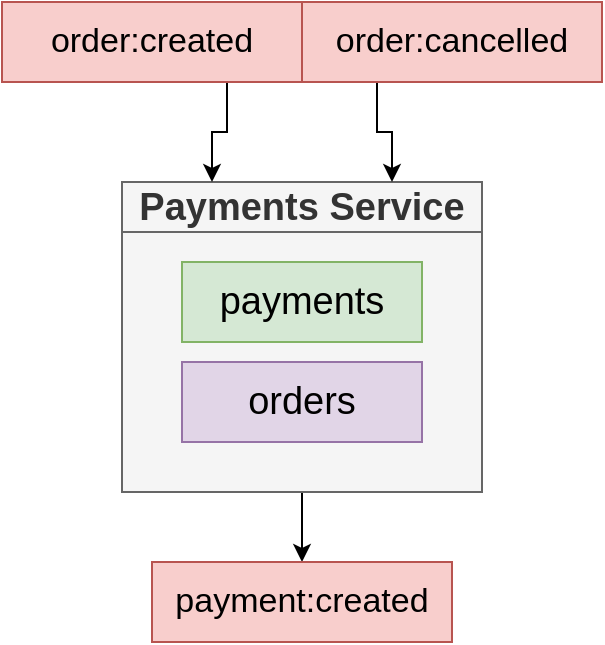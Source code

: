 <mxfile version="13.0.8" type="github" pages="9">
  <diagram id="IAsZRB_BgFoqg9uK12g0" name="01 - payments">
    <mxGraphModel dx="1502" dy="739" grid="1" gridSize="10" guides="1" tooltips="1" connect="1" arrows="1" fold="1" page="1" pageScale="1" pageWidth="1920" pageHeight="1200" math="0" shadow="0">
      <root>
        <mxCell id="0" />
        <mxCell id="1" parent="0" />
        <mxCell id="G6AuaNTyR_ygwv2vs5e6-1" value="Payments Service" style="rounded=0;whiteSpace=wrap;html=1;fontSize=19;fillColor=#f5f5f5;strokeColor=#666666;fontColor=#333333;fontStyle=1" parent="1" vertex="1">
          <mxGeometry x="550" y="270" width="180" height="25" as="geometry" />
        </mxCell>
        <mxCell id="G6AuaNTyR_ygwv2vs5e6-2" style="edgeStyle=orthogonalEdgeStyle;rounded=0;orthogonalLoop=1;jettySize=auto;html=1;exitX=0.5;exitY=1;exitDx=0;exitDy=0;entryX=0.5;entryY=0;entryDx=0;entryDy=0;fontSize=17;" parent="1" source="G6AuaNTyR_ygwv2vs5e6-3" target="G6AuaNTyR_ygwv2vs5e6-6" edge="1">
          <mxGeometry relative="1" as="geometry" />
        </mxCell>
        <mxCell id="G6AuaNTyR_ygwv2vs5e6-3" value="" style="rounded=0;whiteSpace=wrap;html=1;fontSize=22;fillColor=#f5f5f5;strokeColor=#666666;fontColor=#333333;fontStyle=1" parent="1" vertex="1">
          <mxGeometry x="550" y="295" width="180" height="130" as="geometry" />
        </mxCell>
        <mxCell id="G6AuaNTyR_ygwv2vs5e6-4" value="payments" style="rounded=0;whiteSpace=wrap;html=1;fontSize=19;fillColor=#d5e8d4;strokeColor=#82b366;" parent="1" vertex="1">
          <mxGeometry x="580" y="310" width="120" height="40" as="geometry" />
        </mxCell>
        <mxCell id="G6AuaNTyR_ygwv2vs5e6-5" value="orders" style="rounded=0;whiteSpace=wrap;html=1;fontSize=19;fillColor=#e1d5e7;strokeColor=#9673a6;" parent="1" vertex="1">
          <mxGeometry x="580" y="360" width="120" height="40" as="geometry" />
        </mxCell>
        <mxCell id="G6AuaNTyR_ygwv2vs5e6-6" value="payment:created" style="rounded=0;whiteSpace=wrap;html=1;fontSize=17;fillColor=#f8cecc;strokeColor=#b85450;" parent="1" vertex="1">
          <mxGeometry x="565" y="460" width="150" height="40" as="geometry" />
        </mxCell>
        <mxCell id="G6AuaNTyR_ygwv2vs5e6-10" style="edgeStyle=orthogonalEdgeStyle;rounded=0;orthogonalLoop=1;jettySize=auto;html=1;exitX=0.25;exitY=1;exitDx=0;exitDy=0;entryX=0.75;entryY=0;entryDx=0;entryDy=0;" parent="1" source="G6AuaNTyR_ygwv2vs5e6-7" target="G6AuaNTyR_ygwv2vs5e6-1" edge="1">
          <mxGeometry relative="1" as="geometry" />
        </mxCell>
        <mxCell id="G6AuaNTyR_ygwv2vs5e6-7" value="order:cancelled" style="rounded=0;whiteSpace=wrap;html=1;fontSize=17;fillColor=#f8cecc;strokeColor=#b85450;" parent="1" vertex="1">
          <mxGeometry x="640" y="180" width="150" height="40" as="geometry" />
        </mxCell>
        <mxCell id="G6AuaNTyR_ygwv2vs5e6-9" style="edgeStyle=orthogonalEdgeStyle;rounded=0;orthogonalLoop=1;jettySize=auto;html=1;exitX=0.75;exitY=1;exitDx=0;exitDy=0;entryX=0.25;entryY=0;entryDx=0;entryDy=0;" parent="1" source="G6AuaNTyR_ygwv2vs5e6-8" target="G6AuaNTyR_ygwv2vs5e6-1" edge="1">
          <mxGeometry relative="1" as="geometry" />
        </mxCell>
        <mxCell id="G6AuaNTyR_ygwv2vs5e6-8" value="order:created" style="rounded=0;whiteSpace=wrap;html=1;fontSize=17;fillColor=#f8cecc;strokeColor=#b85450;" parent="1" vertex="1">
          <mxGeometry x="490" y="180" width="150" height="40" as="geometry" />
        </mxCell>
      </root>
    </mxGraphModel>
  </diagram>
  <diagram id="O-gO-5Qvf9mLQgSKIi0w" name="04 - props">
    <mxGraphModel dx="1502" dy="739" grid="1" gridSize="10" guides="1" tooltips="1" connect="1" arrows="1" fold="1" page="1" pageScale="1" pageWidth="1920" pageHeight="1200" math="0" shadow="0">
      <root>
        <mxCell id="Om78d3FwD1NQ6VvQoN-Z-0" />
        <mxCell id="Om78d3FwD1NQ6VvQoN-Z-1" parent="Om78d3FwD1NQ6VvQoN-Z-0" />
        <mxCell id="9eFNaYKZNwQDZME5nZdx-0" value="Payments Service" style="rounded=0;whiteSpace=wrap;html=1;fontSize=19;fillColor=#f5f5f5;strokeColor=#666666;fontColor=#333333;fontStyle=1" parent="Om78d3FwD1NQ6VvQoN-Z-1" vertex="1">
          <mxGeometry x="560" y="360" width="360" height="25" as="geometry" />
        </mxCell>
        <mxCell id="9eFNaYKZNwQDZME5nZdx-1" value="" style="rounded=0;whiteSpace=wrap;html=1;fontSize=22;fillColor=#f5f5f5;strokeColor=#666666;fontColor=#333333;fontStyle=1" parent="Om78d3FwD1NQ6VvQoN-Z-1" vertex="1">
          <mxGeometry x="560" y="385" width="360" height="185" as="geometry" />
        </mxCell>
        <mxCell id="9eFNaYKZNwQDZME5nZdx-3" value="orders" style="rounded=0;whiteSpace=wrap;html=1;fontSize=15;fillColor=#dae8fc;strokeColor=#6c8ebf;" parent="Om78d3FwD1NQ6VvQoN-Z-1" vertex="1">
          <mxGeometry x="572.5" y="400" width="337.5" height="20" as="geometry" />
        </mxCell>
        <mxCell id="9eFNaYKZNwQDZME5nZdx-4" value="id" style="rounded=0;whiteSpace=wrap;html=1;fontSize=15;fillColor=#d5e8d4;strokeColor=#82b366;" parent="Om78d3FwD1NQ6VvQoN-Z-1" vertex="1">
          <mxGeometry x="572.5" y="420" width="67.5" height="30" as="geometry" />
        </mxCell>
        <mxCell id="bqAzrSgMoFPZV-5hQdUV-7" value="status" style="rounded=0;whiteSpace=wrap;html=1;fontSize=15;fillColor=#d5e8d4;strokeColor=#82b366;" parent="Om78d3FwD1NQ6VvQoN-Z-1" vertex="1">
          <mxGeometry x="640" y="420" width="67.5" height="30" as="geometry" />
        </mxCell>
        <mxCell id="bqAzrSgMoFPZV-5hQdUV-8" value="version" style="rounded=0;whiteSpace=wrap;html=1;fontSize=15;fillColor=#d5e8d4;strokeColor=#82b366;" parent="Om78d3FwD1NQ6VvQoN-Z-1" vertex="1">
          <mxGeometry x="707.5" y="420" width="67.5" height="30" as="geometry" />
        </mxCell>
        <mxCell id="bqAzrSgMoFPZV-5hQdUV-9" value="userid" style="rounded=0;whiteSpace=wrap;html=1;fontSize=15;fillColor=#d5e8d4;strokeColor=#82b366;" parent="Om78d3FwD1NQ6VvQoN-Z-1" vertex="1">
          <mxGeometry x="775" y="420" width="67.5" height="30" as="geometry" />
        </mxCell>
        <mxCell id="bqAzrSgMoFPZV-5hQdUV-10" value="price" style="rounded=0;whiteSpace=wrap;html=1;fontSize=15;fillColor=#d5e8d4;strokeColor=#82b366;" parent="Om78d3FwD1NQ6VvQoN-Z-1" vertex="1">
          <mxGeometry x="842.5" y="420" width="67.5" height="30" as="geometry" />
        </mxCell>
      </root>
    </mxGraphModel>
  </diagram>
  <diagram id="RWAXCmwLYtjPQeQvjEfi" name="02 - payments">
    <mxGraphModel dx="1502" dy="739" grid="1" gridSize="10" guides="1" tooltips="1" connect="1" arrows="1" fold="1" page="1" pageScale="1" pageWidth="1920" pageHeight="1200" math="0" shadow="0">
      <root>
        <mxCell id="youZF4ZuXAlcFctao3AP-0" />
        <mxCell id="youZF4ZuXAlcFctao3AP-1" parent="youZF4ZuXAlcFctao3AP-0" />
        <mxCell id="qWyI3RjNItqgJQFA7Gng-0" value="Payments Service" style="rounded=0;whiteSpace=wrap;html=1;fontSize=19;fillColor=#f5f5f5;strokeColor=#666666;fontColor=#333333;fontStyle=1" parent="youZF4ZuXAlcFctao3AP-1" vertex="1">
          <mxGeometry x="790" y="260" width="180" height="25" as="geometry" />
        </mxCell>
        <mxCell id="qWyI3RjNItqgJQFA7Gng-7" style="edgeStyle=orthogonalEdgeStyle;rounded=0;orthogonalLoop=1;jettySize=auto;html=1;exitX=1;exitY=0.5;exitDx=0;exitDy=0;fontSize=20;" parent="youZF4ZuXAlcFctao3AP-1" source="qWyI3RjNItqgJQFA7Gng-1" target="qWyI3RjNItqgJQFA7Gng-6" edge="1">
          <mxGeometry relative="1" as="geometry" />
        </mxCell>
        <mxCell id="qWyI3RjNItqgJQFA7Gng-1" value="" style="rounded=0;whiteSpace=wrap;html=1;fontSize=22;fillColor=#f5f5f5;strokeColor=#666666;fontColor=#333333;fontStyle=1" parent="youZF4ZuXAlcFctao3AP-1" vertex="1">
          <mxGeometry x="790" y="285" width="180" height="130" as="geometry" />
        </mxCell>
        <mxCell id="qWyI3RjNItqgJQFA7Gng-2" value="payments" style="rounded=0;whiteSpace=wrap;html=1;fontSize=19;fillColor=#d5e8d4;strokeColor=#82b366;" parent="youZF4ZuXAlcFctao3AP-1" vertex="1">
          <mxGeometry x="820" y="300" width="120" height="40" as="geometry" />
        </mxCell>
        <mxCell id="qWyI3RjNItqgJQFA7Gng-3" value="orders" style="rounded=0;whiteSpace=wrap;html=1;fontSize=19;fillColor=#e1d5e7;strokeColor=#9673a6;" parent="youZF4ZuXAlcFctao3AP-1" vertex="1">
          <mxGeometry x="820" y="350" width="120" height="40" as="geometry" />
        </mxCell>
        <mxCell id="qWyI3RjNItqgJQFA7Gng-5" style="edgeStyle=orthogonalEdgeStyle;rounded=0;orthogonalLoop=1;jettySize=auto;html=1;exitX=1;exitY=0.5;exitDx=0;exitDy=0;fontSize=15;" parent="youZF4ZuXAlcFctao3AP-1" source="qWyI3RjNItqgJQFA7Gng-4" target="qWyI3RjNItqgJQFA7Gng-1" edge="1">
          <mxGeometry relative="1" as="geometry" />
        </mxCell>
        <mxCell id="qWyI3RjNItqgJQFA7Gng-4" value="&lt;b&gt;Request &lt;/b&gt;&lt;br&gt;Create a &#39;charge&#39;" style="rounded=0;whiteSpace=wrap;html=1;fillColor=#dae8fc;strokeColor=#6c8ebf;fontSize=15;" parent="youZF4ZuXAlcFctao3AP-1" vertex="1">
          <mxGeometry x="560" y="320" width="170" height="60" as="geometry" />
        </mxCell>
        <mxCell id="qWyI3RjNItqgJQFA7Gng-6" value="&lt;b style=&quot;font-size: 20px;&quot;&gt;Stripe API&lt;/b&gt;" style="rounded=0;whiteSpace=wrap;html=1;fillColor=#ffe6cc;strokeColor=#d79b00;fontSize=20;" parent="youZF4ZuXAlcFctao3AP-1" vertex="1">
          <mxGeometry x="1030" y="320" width="170" height="60" as="geometry" />
        </mxCell>
        <mxCell id="qWyI3RjNItqgJQFA7Gng-8" value="{ token: &#39;asdf&#39;, &lt;br&gt;orderId: &#39;ABC&#39; }&lt;b&gt;&amp;nbsp;&lt;/b&gt;" style="rounded=0;whiteSpace=wrap;html=1;fillColor=#dae8fc;strokeColor=#6c8ebf;fontSize=15;fontStyle=2" parent="youZF4ZuXAlcFctao3AP-1" vertex="1">
          <mxGeometry x="560" y="380" width="170" height="50" as="geometry" />
        </mxCell>
      </root>
    </mxGraphModel>
  </diagram>
  <diagram id="rJE3dO0TEqK0HQHL7n_f" name="05 - stripe">
    <mxGraphModel dx="1502" dy="739" grid="1" gridSize="10" guides="1" tooltips="1" connect="1" arrows="1" fold="1" page="1" pageScale="1" pageWidth="1920" pageHeight="1200" math="0" shadow="0">
      <root>
        <mxCell id="KseY0jEb-OhiJZIt1r6m-0" />
        <mxCell id="KseY0jEb-OhiJZIt1r6m-1" parent="KseY0jEb-OhiJZIt1r6m-0" />
        <mxCell id="KseY0jEb-OhiJZIt1r6m-2" value="" style="strokeWidth=1;shadow=0;dashed=0;align=center;html=1;shape=mxgraph.mockup.containers.browserWindow;rSize=0;strokeColor=#666666;strokeColor2=#008cff;strokeColor3=#c4c4c4;mainText=,;recursiveResize=0;fontSize=14;" parent="KseY0jEb-OhiJZIt1r6m-1" vertex="1">
          <mxGeometry x="390" y="200" width="350" height="340" as="geometry" />
        </mxCell>
        <mxCell id="KseY0jEb-OhiJZIt1r6m-3" value="Page 1" style="strokeWidth=1;shadow=0;dashed=0;align=center;html=1;shape=mxgraph.mockup.containers.anchor;fontSize=17;fontColor=#666666;align=left;" parent="KseY0jEb-OhiJZIt1r6m-2" vertex="1">
          <mxGeometry x="60" y="12" width="110" height="26" as="geometry" />
        </mxCell>
        <mxCell id="KseY0jEb-OhiJZIt1r6m-4" value="" style="strokeWidth=1;shadow=0;dashed=0;align=center;html=1;shape=mxgraph.mockup.containers.anchor;rSize=0;fontSize=17;fontColor=#666666;align=left;" parent="KseY0jEb-OhiJZIt1r6m-2" vertex="1">
          <mxGeometry x="130" y="60" width="250" height="26" as="geometry" />
        </mxCell>
        <mxCell id="KseY0jEb-OhiJZIt1r6m-5" value="Title: Concert" style="text;html=1;strokeColor=none;fillColor=none;align=left;verticalAlign=middle;whiteSpace=wrap;rounded=0;fontSize=14;" parent="KseY0jEb-OhiJZIt1r6m-2" vertex="1">
          <mxGeometry x="20" y="140" width="120" height="20" as="geometry" />
        </mxCell>
        <mxCell id="KseY0jEb-OhiJZIt1r6m-10" value="Price: $50" style="text;html=1;strokeColor=none;fillColor=none;align=left;verticalAlign=middle;whiteSpace=wrap;rounded=0;fontSize=14;" parent="KseY0jEb-OhiJZIt1r6m-2" vertex="1">
          <mxGeometry x="20" y="160" width="120" height="20" as="geometry" />
        </mxCell>
        <mxCell id="KseY0jEb-OhiJZIt1r6m-11" value="Buy Now" style="rounded=1;whiteSpace=wrap;html=1;fontSize=14;align=center;fillColor=#dae8fc;strokeColor=#6c8ebf;" parent="KseY0jEb-OhiJZIt1r6m-2" vertex="1">
          <mxGeometry x="20" y="183" width="100" height="30" as="geometry" />
        </mxCell>
        <mxCell id="KseY0jEb-OhiJZIt1r6m-12" value="" style="strokeWidth=1;shadow=0;dashed=0;align=center;html=1;shape=mxgraph.mockup.containers.browserWindow;rSize=0;strokeColor=#666666;strokeColor2=#008cff;strokeColor3=#c4c4c4;mainText=,;recursiveResize=0;fontSize=14;" parent="KseY0jEb-OhiJZIt1r6m-1" vertex="1">
          <mxGeometry x="760" y="200" width="350" height="340" as="geometry" />
        </mxCell>
        <mxCell id="KseY0jEb-OhiJZIt1r6m-13" value="Page 1" style="strokeWidth=1;shadow=0;dashed=0;align=center;html=1;shape=mxgraph.mockup.containers.anchor;fontSize=17;fontColor=#666666;align=left;" parent="KseY0jEb-OhiJZIt1r6m-12" vertex="1">
          <mxGeometry x="60" y="12" width="110" height="26" as="geometry" />
        </mxCell>
        <mxCell id="KseY0jEb-OhiJZIt1r6m-14" value="" style="strokeWidth=1;shadow=0;dashed=0;align=center;html=1;shape=mxgraph.mockup.containers.anchor;rSize=0;fontSize=17;fontColor=#666666;align=left;" parent="KseY0jEb-OhiJZIt1r6m-12" vertex="1">
          <mxGeometry x="130" y="60" width="250" height="26" as="geometry" />
        </mxCell>
        <mxCell id="KseY0jEb-OhiJZIt1r6m-15" value="Title: Concert" style="text;html=1;strokeColor=none;fillColor=none;align=left;verticalAlign=middle;whiteSpace=wrap;rounded=0;fontSize=14;" parent="KseY0jEb-OhiJZIt1r6m-12" vertex="1">
          <mxGeometry x="20" y="140" width="120" height="20" as="geometry" />
        </mxCell>
        <mxCell id="KseY0jEb-OhiJZIt1r6m-16" value="Price: $50" style="text;html=1;strokeColor=none;fillColor=none;align=left;verticalAlign=middle;whiteSpace=wrap;rounded=0;fontSize=14;" parent="KseY0jEb-OhiJZIt1r6m-12" vertex="1">
          <mxGeometry x="20" y="160" width="120" height="20" as="geometry" />
        </mxCell>
        <mxCell id="KseY0jEb-OhiJZIt1r6m-17" value="Buy Now" style="rounded=1;whiteSpace=wrap;html=1;fontSize=14;align=center;fillColor=#dae8fc;strokeColor=#6c8ebf;" parent="KseY0jEb-OhiJZIt1r6m-12" vertex="1">
          <mxGeometry x="20" y="183" width="100" height="30" as="geometry" />
        </mxCell>
        <mxCell id="KseY0jEb-OhiJZIt1r6m-18" value="" style="rounded=0;whiteSpace=wrap;html=1;fontSize=14;align=center;fillColor=#f5f5f5;strokeColor=#666666;fontColor=#333333;opacity=70;" parent="KseY0jEb-OhiJZIt1r6m-12" vertex="1">
          <mxGeometry y="110" width="350" height="230" as="geometry" />
        </mxCell>
        <mxCell id="KseY0jEb-OhiJZIt1r6m-19" value="" style="rounded=0;whiteSpace=wrap;html=1;fontSize=14;align=center;" parent="KseY0jEb-OhiJZIt1r6m-12" vertex="1">
          <mxGeometry x="80" y="140" width="190" height="180" as="geometry" />
        </mxCell>
        <mxCell id="KseY0jEb-OhiJZIt1r6m-20" value="Credit Card Number" style="text;html=1;strokeColor=none;fillColor=none;align=left;verticalAlign=middle;whiteSpace=wrap;rounded=0;fontSize=14;" parent="KseY0jEb-OhiJZIt1r6m-12" vertex="1">
          <mxGeometry x="92.5" y="213" width="165" height="20" as="geometry" />
        </mxCell>
        <mxCell id="KseY0jEb-OhiJZIt1r6m-21" value="Name" style="text;html=1;strokeColor=none;fillColor=none;align=left;verticalAlign=middle;whiteSpace=wrap;rounded=0;fontSize=14;" parent="KseY0jEb-OhiJZIt1r6m-12" vertex="1">
          <mxGeometry x="92.5" y="150" width="165" height="20" as="geometry" />
        </mxCell>
        <mxCell id="KseY0jEb-OhiJZIt1r6m-22" value="" style="rounded=0;whiteSpace=wrap;html=1;fontSize=14;align=left;" parent="KseY0jEb-OhiJZIt1r6m-12" vertex="1">
          <mxGeometry x="93" y="173" width="157" height="27" as="geometry" />
        </mxCell>
        <mxCell id="KseY0jEb-OhiJZIt1r6m-23" value="" style="rounded=0;whiteSpace=wrap;html=1;fontSize=14;align=left;" parent="KseY0jEb-OhiJZIt1r6m-12" vertex="1">
          <mxGeometry x="93" y="240" width="157" height="27" as="geometry" />
        </mxCell>
        <mxCell id="KseY0jEb-OhiJZIt1r6m-25" value="Submit" style="rounded=1;whiteSpace=wrap;html=1;fontSize=14;align=center;fillColor=#d5e8d4;strokeColor=#82b366;" parent="KseY0jEb-OhiJZIt1r6m-12" vertex="1">
          <mxGeometry x="129" y="280" width="85" height="30" as="geometry" />
        </mxCell>
        <mxCell id="KseY0jEb-OhiJZIt1r6m-27" style="edgeStyle=orthogonalEdgeStyle;rounded=0;orthogonalLoop=1;jettySize=auto;html=1;exitX=0.5;exitY=0;exitDx=0;exitDy=0;fontSize=14;" parent="KseY0jEb-OhiJZIt1r6m-1" source="KseY0jEb-OhiJZIt1r6m-26" target="KseY0jEb-OhiJZIt1r6m-19" edge="1">
          <mxGeometry relative="1" as="geometry" />
        </mxCell>
        <mxCell id="KseY0jEb-OhiJZIt1r6m-26" value="Dialog created by Stripe JS library" style="rounded=0;whiteSpace=wrap;html=1;fontSize=14;align=center;fillColor=#f8cecc;strokeColor=#b85450;" parent="KseY0jEb-OhiJZIt1r6m-1" vertex="1">
          <mxGeometry x="822.5" y="560" width="225" height="50" as="geometry" />
        </mxCell>
      </root>
    </mxGraphModel>
  </diagram>
  <diagram id="45qWGOws1M0MSTAl_lgJ" name="06 - cc">
    <mxGraphModel dx="1502" dy="739" grid="1" gridSize="10" guides="1" tooltips="1" connect="1" arrows="1" fold="1" page="1" pageScale="1" pageWidth="1920" pageHeight="1200" math="0" shadow="0">
      <root>
        <mxCell id="AUvq2ksdp9SO048mVUE4-0" />
        <mxCell id="AUvq2ksdp9SO048mVUE4-1" parent="AUvq2ksdp9SO048mVUE4-0" />
        <mxCell id="0OzS-HPDeGB0J36wzfqm-0" value="" style="strokeWidth=1;shadow=0;dashed=0;align=center;html=1;shape=mxgraph.mockup.containers.browserWindow;rSize=0;strokeColor=#666666;strokeColor2=#008cff;strokeColor3=#c4c4c4;mainText=,;recursiveResize=0;fontSize=14;" parent="AUvq2ksdp9SO048mVUE4-1" vertex="1">
          <mxGeometry x="610" y="200" width="300" height="450" as="geometry" />
        </mxCell>
        <mxCell id="0OzS-HPDeGB0J36wzfqm-1" value="Page 1" style="strokeWidth=1;shadow=0;dashed=0;align=center;html=1;shape=mxgraph.mockup.containers.anchor;fontSize=17;fontColor=#666666;align=left;" parent="0OzS-HPDeGB0J36wzfqm-0" vertex="1">
          <mxGeometry x="60" y="12" width="110" height="26" as="geometry" />
        </mxCell>
        <mxCell id="0OzS-HPDeGB0J36wzfqm-2" value="" style="strokeWidth=1;shadow=0;dashed=0;align=center;html=1;shape=mxgraph.mockup.containers.anchor;rSize=0;fontSize=17;fontColor=#666666;align=left;" parent="0OzS-HPDeGB0J36wzfqm-0" vertex="1">
          <mxGeometry x="130" y="60" width="250" height="26" as="geometry" />
        </mxCell>
        <mxCell id="JZS1uvRnySuEbun6NB9x-0" style="edgeStyle=orthogonalEdgeStyle;rounded=0;orthogonalLoop=1;jettySize=auto;html=1;exitX=0.5;exitY=1;exitDx=0;exitDy=0;entryX=0.5;entryY=0;entryDx=0;entryDy=0;fontSize=14;" parent="0OzS-HPDeGB0J36wzfqm-0" source="0OzS-HPDeGB0J36wzfqm-13" target="0OzS-HPDeGB0J36wzfqm-31" edge="1">
          <mxGeometry relative="1" as="geometry" />
        </mxCell>
        <mxCell id="0OzS-HPDeGB0J36wzfqm-13" value="Stripe JS&lt;br style=&quot;font-size: 16px;&quot;&gt;Library" style="rounded=0;whiteSpace=wrap;html=1;fontSize=16;align=center;fillColor=#f8cecc;strokeColor=#b85450;fontStyle=1" parent="0OzS-HPDeGB0J36wzfqm-0" vertex="1">
          <mxGeometry x="110" y="130" width="160" height="140" as="geometry" />
        </mxCell>
        <mxCell id="0OzS-HPDeGB0J36wzfqm-31" value="Our JS Code" style="rounded=0;whiteSpace=wrap;html=1;fontSize=16;align=center;fillColor=#f8cecc;strokeColor=#b85450;fontStyle=1" parent="0OzS-HPDeGB0J36wzfqm-0" vertex="1">
          <mxGeometry x="110" y="290" width="160" height="140" as="geometry" />
        </mxCell>
        <mxCell id="0OzS-HPDeGB0J36wzfqm-16" style="edgeStyle=orthogonalEdgeStyle;rounded=0;orthogonalLoop=1;jettySize=auto;html=1;exitX=0;exitY=0.75;exitDx=0;exitDy=0;fontSize=16;entryX=0.998;entryY=0.4;entryDx=0;entryDy=0;entryPerimeter=0;" parent="AUvq2ksdp9SO048mVUE4-1" edge="1">
          <mxGeometry relative="1" as="geometry">
            <mxPoint x="1130" y="420" as="sourcePoint" />
            <mxPoint x="879.68" y="420" as="targetPoint" />
          </mxGeometry>
        </mxCell>
        <mxCell id="0OzS-HPDeGB0J36wzfqm-14" value="Stripe API" style="rounded=0;whiteSpace=wrap;html=1;fontSize=16;align=center;fillColor=#f8cecc;strokeColor=#b85450;fontStyle=1" parent="AUvq2ksdp9SO048mVUE4-1" vertex="1">
          <mxGeometry x="1130" y="330" width="110" height="130" as="geometry" />
        </mxCell>
        <mxCell id="0OzS-HPDeGB0J36wzfqm-17" value="Credit card details" style="rounded=0;whiteSpace=wrap;html=1;fontSize=14;align=center;fillColor=#dae8fc;strokeColor=#6c8ebf;fontStyle=2" parent="AUvq2ksdp9SO048mVUE4-1" vertex="1">
          <mxGeometry x="950" y="340" width="120" height="30" as="geometry" />
        </mxCell>
        <mxCell id="0OzS-HPDeGB0J36wzfqm-18" value="token" style="rounded=0;whiteSpace=wrap;html=1;fontSize=14;align=center;fillColor=#dae8fc;strokeColor=#6c8ebf;fontStyle=2" parent="AUvq2ksdp9SO048mVUE4-1" vertex="1">
          <mxGeometry x="950" y="420" width="120" height="30" as="geometry" />
        </mxCell>
        <mxCell id="0OzS-HPDeGB0J36wzfqm-33" style="edgeStyle=orthogonalEdgeStyle;rounded=0;orthogonalLoop=1;jettySize=auto;html=1;exitX=0.5;exitY=0;exitDx=0;exitDy=0;entryX=0.5;entryY=1;entryDx=0;entryDy=0;fontSize=14;" parent="AUvq2ksdp9SO048mVUE4-1" source="0OzS-HPDeGB0J36wzfqm-20" target="0OzS-HPDeGB0J36wzfqm-14" edge="1">
          <mxGeometry relative="1" as="geometry" />
        </mxCell>
        <mxCell id="0OzS-HPDeGB0J36wzfqm-20" value="Payments Service" style="rounded=0;whiteSpace=wrap;html=1;fontSize=16;align=center;fillColor=#f5f5f5;strokeColor=#666666;fontStyle=1;fontColor=#333333;" parent="AUvq2ksdp9SO048mVUE4-1" vertex="1">
          <mxGeometry x="1130" y="530" width="110" height="100" as="geometry" />
        </mxCell>
        <mxCell id="0OzS-HPDeGB0J36wzfqm-21" style="edgeStyle=orthogonalEdgeStyle;rounded=0;orthogonalLoop=1;jettySize=auto;html=1;exitX=0;exitY=0.75;exitDx=0;exitDy=0;fontSize=16;entryX=0.998;entryY=0.4;entryDx=0;entryDy=0;entryPerimeter=0;" parent="AUvq2ksdp9SO048mVUE4-1" edge="1">
          <mxGeometry relative="1" as="geometry">
            <mxPoint x="879.68" y="370" as="sourcePoint" />
            <mxPoint x="1130" y="370" as="targetPoint" />
          </mxGeometry>
        </mxCell>
        <mxCell id="0OzS-HPDeGB0J36wzfqm-22" style="edgeStyle=orthogonalEdgeStyle;rounded=0;orthogonalLoop=1;jettySize=auto;html=1;exitX=0;exitY=0.75;exitDx=0;exitDy=0;fontSize=16;entryX=0.998;entryY=0.4;entryDx=0;entryDy=0;entryPerimeter=0;" parent="AUvq2ksdp9SO048mVUE4-1" edge="1">
          <mxGeometry relative="1" as="geometry">
            <mxPoint x="879.68" y="570" as="sourcePoint" />
            <mxPoint x="1130" y="570" as="targetPoint" />
          </mxGeometry>
        </mxCell>
        <mxCell id="0OzS-HPDeGB0J36wzfqm-32" value="token" style="rounded=0;whiteSpace=wrap;html=1;fontSize=14;align=center;fillColor=#dae8fc;strokeColor=#6c8ebf;fontStyle=2" parent="AUvq2ksdp9SO048mVUE4-1" vertex="1">
          <mxGeometry x="950" y="540" width="120" height="30" as="geometry" />
        </mxCell>
        <mxCell id="0OzS-HPDeGB0J36wzfqm-34" value="token" style="rounded=0;whiteSpace=wrap;html=1;fontSize=14;align=center;fillColor=#dae8fc;strokeColor=#6c8ebf;fontStyle=2" parent="AUvq2ksdp9SO048mVUE4-1" vertex="1">
          <mxGeometry x="1185" y="482" width="75" height="30" as="geometry" />
        </mxCell>
      </root>
    </mxGraphModel>
  </diagram>
  <diagram name="03 - charge" id="zVO5B1N9ZZZt6NxMMY8y">
    <mxGraphModel dx="1502" dy="739" grid="1" gridSize="10" guides="1" tooltips="1" connect="1" arrows="1" fold="1" page="1" pageScale="1" pageWidth="1920" pageHeight="1200" math="0" shadow="0">
      <root>
        <mxCell id="5pXz62aNdCphABZnlVwO-0" />
        <mxCell id="5pXz62aNdCphABZnlVwO-1" parent="5pXz62aNdCphABZnlVwO-0" />
        <mxCell id="5pXz62aNdCphABZnlVwO-2" value="Payments Service" style="rounded=0;whiteSpace=wrap;html=1;fontSize=19;fillColor=#f5f5f5;strokeColor=#666666;fontColor=#333333;fontStyle=1" parent="5pXz62aNdCphABZnlVwO-1" vertex="1">
          <mxGeometry x="730" y="260" width="280" height="25" as="geometry" />
        </mxCell>
        <mxCell id="5pXz62aNdCphABZnlVwO-4" value="" style="rounded=0;whiteSpace=wrap;html=1;fontSize=22;fillColor=#f5f5f5;strokeColor=#666666;fontColor=#333333;fontStyle=1" parent="5pXz62aNdCphABZnlVwO-1" vertex="1">
          <mxGeometry x="730" y="285" width="280" height="305" as="geometry" />
        </mxCell>
        <mxCell id="5pXz62aNdCphABZnlVwO-23" style="edgeStyle=orthogonalEdgeStyle;rounded=0;orthogonalLoop=1;jettySize=auto;html=1;exitX=1;exitY=0.5;exitDx=0;exitDy=0;fontSize=13;" parent="5pXz62aNdCphABZnlVwO-1" source="5pXz62aNdCphABZnlVwO-8" target="5pXz62aNdCphABZnlVwO-11" edge="1">
          <mxGeometry relative="1" as="geometry" />
        </mxCell>
        <mxCell id="5pXz62aNdCphABZnlVwO-8" value="&lt;b&gt;Request &lt;/b&gt;&lt;br&gt;Create a &#39;charge&#39;" style="rounded=0;whiteSpace=wrap;html=1;fillColor=#dae8fc;strokeColor=#6c8ebf;fontSize=15;" parent="5pXz62aNdCphABZnlVwO-1" vertex="1">
          <mxGeometry x="510" y="290" width="170" height="60" as="geometry" />
        </mxCell>
        <mxCell id="5pXz62aNdCphABZnlVwO-9" value="&lt;b style=&quot;font-size: 20px;&quot;&gt;Stripe API&lt;/b&gt;" style="rounded=0;whiteSpace=wrap;html=1;fillColor=#ffe6cc;strokeColor=#d79b00;fontSize=20;" parent="5pXz62aNdCphABZnlVwO-1" vertex="1">
          <mxGeometry x="1050" y="470" width="170" height="60" as="geometry" />
        </mxCell>
        <mxCell id="5pXz62aNdCphABZnlVwO-10" value="{ token: &#39;asdf&#39;, &lt;br&gt;orderId: &#39;ABC&#39; }&lt;b&gt;&amp;nbsp;&lt;/b&gt;" style="rounded=0;whiteSpace=wrap;html=1;fillColor=#dae8fc;strokeColor=#6c8ebf;fontSize=15;fontStyle=2" parent="5pXz62aNdCphABZnlVwO-1" vertex="1">
          <mxGeometry x="510" y="350" width="170" height="50" as="geometry" />
        </mxCell>
        <mxCell id="5pXz62aNdCphABZnlVwO-13" style="edgeStyle=orthogonalEdgeStyle;rounded=0;orthogonalLoop=1;jettySize=auto;html=1;exitX=0.5;exitY=1;exitDx=0;exitDy=0;entryX=0.5;entryY=0;entryDx=0;entryDy=0;fontSize=13;" parent="5pXz62aNdCphABZnlVwO-1" source="5pXz62aNdCphABZnlVwO-11" target="5pXz62aNdCphABZnlVwO-12" edge="1">
          <mxGeometry relative="1" as="geometry" />
        </mxCell>
        <mxCell id="5pXz62aNdCphABZnlVwO-11" value="Find order the user is trying to pay for" style="rounded=0;whiteSpace=wrap;html=1;fontSize=13;" parent="5pXz62aNdCphABZnlVwO-1" vertex="1">
          <mxGeometry x="740" y="300" width="260" height="40" as="geometry" />
        </mxCell>
        <mxCell id="5pXz62aNdCphABZnlVwO-15" style="edgeStyle=orthogonalEdgeStyle;rounded=0;orthogonalLoop=1;jettySize=auto;html=1;exitX=0.5;exitY=1;exitDx=0;exitDy=0;fontSize=13;" parent="5pXz62aNdCphABZnlVwO-1" source="5pXz62aNdCphABZnlVwO-12" target="5pXz62aNdCphABZnlVwO-14" edge="1">
          <mxGeometry relative="1" as="geometry" />
        </mxCell>
        <mxCell id="5pXz62aNdCphABZnlVwO-12" value="Make sure the order belongs to this user" style="rounded=0;whiteSpace=wrap;html=1;fontSize=13;" parent="5pXz62aNdCphABZnlVwO-1" vertex="1">
          <mxGeometry x="740" y="360" width="260" height="40" as="geometry" />
        </mxCell>
        <mxCell id="5pXz62aNdCphABZnlVwO-17" style="edgeStyle=orthogonalEdgeStyle;rounded=0;orthogonalLoop=1;jettySize=auto;html=1;exitX=0.5;exitY=1;exitDx=0;exitDy=0;entryX=0.5;entryY=0;entryDx=0;entryDy=0;fontSize=13;" parent="5pXz62aNdCphABZnlVwO-1" source="5pXz62aNdCphABZnlVwO-14" target="5pXz62aNdCphABZnlVwO-16" edge="1">
          <mxGeometry relative="1" as="geometry" />
        </mxCell>
        <mxCell id="5pXz62aNdCphABZnlVwO-14" value="Make sure the payment amount matches the amount due for the order" style="rounded=0;whiteSpace=wrap;html=1;fontSize=13;" parent="5pXz62aNdCphABZnlVwO-1" vertex="1">
          <mxGeometry x="740" y="420" width="260" height="40" as="geometry" />
        </mxCell>
        <mxCell id="5pXz62aNdCphABZnlVwO-18" style="edgeStyle=orthogonalEdgeStyle;rounded=0;orthogonalLoop=1;jettySize=auto;html=1;exitX=1;exitY=0.5;exitDx=0;exitDy=0;fontSize=13;" parent="5pXz62aNdCphABZnlVwO-1" source="5pXz62aNdCphABZnlVwO-16" target="5pXz62aNdCphABZnlVwO-9" edge="1">
          <mxGeometry relative="1" as="geometry" />
        </mxCell>
        <mxCell id="5pXz62aNdCphABZnlVwO-22" style="edgeStyle=orthogonalEdgeStyle;rounded=0;orthogonalLoop=1;jettySize=auto;html=1;exitX=0.5;exitY=1;exitDx=0;exitDy=0;fontSize=13;" parent="5pXz62aNdCphABZnlVwO-1" source="5pXz62aNdCphABZnlVwO-16" target="5pXz62aNdCphABZnlVwO-19" edge="1">
          <mxGeometry relative="1" as="geometry" />
        </mxCell>
        <mxCell id="5pXz62aNdCphABZnlVwO-16" value="Verify payment with Stripe API" style="rounded=0;whiteSpace=wrap;html=1;fontSize=13;" parent="5pXz62aNdCphABZnlVwO-1" vertex="1">
          <mxGeometry x="740" y="480" width="260" height="40" as="geometry" />
        </mxCell>
        <mxCell id="5pXz62aNdCphABZnlVwO-19" value="Create &#39;charge&#39; record to record successful payment" style="rounded=0;whiteSpace=wrap;html=1;fontSize=13;" parent="5pXz62aNdCphABZnlVwO-1" vertex="1">
          <mxGeometry x="740" y="540" width="260" height="40" as="geometry" />
        </mxCell>
      </root>
    </mxGraphModel>
  </diagram>
  <diagram id="ZeU09BwAgvRN5x-b6IgO" name="07 - api">
    <mxGraphModel dx="1502" dy="739" grid="1" gridSize="10" guides="1" tooltips="1" connect="1" arrows="1" fold="1" page="1" pageScale="1" pageWidth="1920" pageHeight="1200" math="0" shadow="0">
      <root>
        <mxCell id="lFrWHgx9AQk_WKHfXjc4-0" />
        <mxCell id="lFrWHgx9AQk_WKHfXjc4-1" parent="lFrWHgx9AQk_WKHfXjc4-0" />
        <mxCell id="9r5q-SJ5oI1ybL_c4iHp-0" value="Stripe API" style="rounded=0;whiteSpace=wrap;html=1;fontSize=16;align=center;fillColor=#f8cecc;strokeColor=#b85450;fontStyle=1" parent="lFrWHgx9AQk_WKHfXjc4-1" vertex="1">
          <mxGeometry x="890" y="390" width="110" height="130" as="geometry" />
        </mxCell>
        <mxCell id="9r5q-SJ5oI1ybL_c4iHp-2" value="Payments Service" style="rounded=0;whiteSpace=wrap;html=1;fontSize=16;align=center;fillColor=#f5f5f5;strokeColor=#666666;fontStyle=1;fontColor=#333333;" parent="lFrWHgx9AQk_WKHfXjc4-1" vertex="1">
          <mxGeometry x="550" y="390" width="110" height="130" as="geometry" />
        </mxCell>
        <mxCell id="9r5q-SJ5oI1ybL_c4iHp-3" value="token" style="rounded=0;whiteSpace=wrap;html=1;fontSize=14;align=center;fillColor=#dae8fc;strokeColor=#6c8ebf;fontStyle=2" parent="lFrWHgx9AQk_WKHfXjc4-1" vertex="1">
          <mxGeometry x="770" y="456" width="75" height="30" as="geometry" />
        </mxCell>
        <mxCell id="9r5q-SJ5oI1ybL_c4iHp-5" style="edgeStyle=orthogonalEdgeStyle;rounded=0;orthogonalLoop=1;jettySize=auto;html=1;exitX=1;exitY=0.5;exitDx=0;exitDy=0;fontSize=11;" parent="lFrWHgx9AQk_WKHfXjc4-1" source="9r5q-SJ5oI1ybL_c4iHp-4" target="9r5q-SJ5oI1ybL_c4iHp-0" edge="1">
          <mxGeometry relative="1" as="geometry" />
        </mxCell>
        <mxCell id="9r5q-SJ5oI1ybL_c4iHp-4" value="Node Stripe SDK" style="rounded=0;whiteSpace=wrap;html=1;fontSize=11;align=center;fillColor=#e1d5e7;strokeColor=#9673a6;fontStyle=1;" parent="lFrWHgx9AQk_WKHfXjc4-1" vertex="1">
          <mxGeometry x="660" y="435" width="70" height="40" as="geometry" />
        </mxCell>
        <mxCell id="9r5q-SJ5oI1ybL_c4iHp-6" value="API Key" style="rounded=0;whiteSpace=wrap;html=1;fontSize=14;align=center;fillColor=#dae8fc;strokeColor=#6c8ebf;fontStyle=2" parent="lFrWHgx9AQk_WKHfXjc4-1" vertex="1">
          <mxGeometry x="770" y="486" width="75" height="30" as="geometry" />
        </mxCell>
      </root>
    </mxGraphModel>
  </diagram>
  <diagram id="m-bPrfjVewFOFySRfmQp" name="08 - payment">
    <mxGraphModel dx="1502" dy="739" grid="1" gridSize="10" guides="1" tooltips="1" connect="1" arrows="1" fold="1" page="1" pageScale="1" pageWidth="1920" pageHeight="1200" math="0" shadow="0">
      <root>
        <mxCell id="5O3qu5srwzeY0X45Xfa_-0" />
        <mxCell id="5O3qu5srwzeY0X45Xfa_-1" parent="5O3qu5srwzeY0X45Xfa_-0" />
        <mxCell id="kiBrY87j5RmiYrtMqJ-U-0" value="Payments Service" style="rounded=0;whiteSpace=wrap;html=1;fontSize=19;fillColor=#f5f5f5;strokeColor=#666666;fontColor=#333333;fontStyle=1" parent="5O3qu5srwzeY0X45Xfa_-1" vertex="1">
          <mxGeometry x="790" y="260" width="180" height="25" as="geometry" />
        </mxCell>
        <mxCell id="kiBrY87j5RmiYrtMqJ-U-2" value="" style="rounded=0;whiteSpace=wrap;html=1;fontSize=22;fillColor=#f5f5f5;strokeColor=#666666;fontColor=#333333;fontStyle=1" parent="5O3qu5srwzeY0X45Xfa_-1" vertex="1">
          <mxGeometry x="790" y="285" width="180" height="155" as="geometry" />
        </mxCell>
        <mxCell id="kiBrY87j5RmiYrtMqJ-U-3" value="payments" style="rounded=0;whiteSpace=wrap;html=1;fontSize=19;fillColor=#d5e8d4;strokeColor=#82b366;" parent="5O3qu5srwzeY0X45Xfa_-1" vertex="1">
          <mxGeometry x="820" y="300" width="120" height="40" as="geometry" />
        </mxCell>
        <mxCell id="kiBrY87j5RmiYrtMqJ-U-13" style="edgeStyle=orthogonalEdgeStyle;rounded=0;orthogonalLoop=1;jettySize=auto;html=1;exitX=0.5;exitY=0;exitDx=0;exitDy=0;" parent="5O3qu5srwzeY0X45Xfa_-1" source="kiBrY87j5RmiYrtMqJ-U-4" target="kiBrY87j5RmiYrtMqJ-U-3" edge="1">
          <mxGeometry relative="1" as="geometry" />
        </mxCell>
        <mxCell id="kiBrY87j5RmiYrtMqJ-U-4" value="orders" style="rounded=0;whiteSpace=wrap;html=1;fontSize=19;fillColor=#e1d5e7;strokeColor=#9673a6;" parent="5O3qu5srwzeY0X45Xfa_-1" vertex="1">
          <mxGeometry x="820" y="380" width="120" height="40" as="geometry" />
        </mxCell>
        <mxCell id="kiBrY87j5RmiYrtMqJ-U-12" style="edgeStyle=orthogonalEdgeStyle;rounded=0;orthogonalLoop=1;jettySize=auto;html=1;exitX=1;exitY=0.5;exitDx=0;exitDy=0;" parent="5O3qu5srwzeY0X45Xfa_-1" source="kiBrY87j5RmiYrtMqJ-U-6" target="kiBrY87j5RmiYrtMqJ-U-4" edge="1">
          <mxGeometry relative="1" as="geometry" />
        </mxCell>
        <mxCell id="kiBrY87j5RmiYrtMqJ-U-6" value="&lt;b&gt;Request &lt;/b&gt;&lt;br&gt;Create a &#39;charge&#39;" style="rounded=0;whiteSpace=wrap;html=1;fillColor=#dae8fc;strokeColor=#6c8ebf;fontSize=15;" parent="5O3qu5srwzeY0X45Xfa_-1" vertex="1">
          <mxGeometry x="590" y="370" width="170" height="60" as="geometry" />
        </mxCell>
        <mxCell id="kiBrY87j5RmiYrtMqJ-U-8" value="{ token: &#39;asdf&#39;, &lt;br&gt;orderId: &#39;ABC&#39; }&lt;b&gt;&amp;nbsp;&lt;/b&gt;" style="rounded=0;whiteSpace=wrap;html=1;fillColor=#dae8fc;strokeColor=#6c8ebf;fontSize=15;fontStyle=2" parent="5O3qu5srwzeY0X45Xfa_-1" vertex="1">
          <mxGeometry x="590" y="430" width="170" height="50" as="geometry" />
        </mxCell>
        <mxCell id="kiBrY87j5RmiYrtMqJ-U-9" value="Stripe API" style="rounded=0;whiteSpace=wrap;html=1;fontSize=19;fillColor=#ffe6cc;strokeColor=#d79b00;fontStyle=1" parent="5O3qu5srwzeY0X45Xfa_-1" vertex="1">
          <mxGeometry x="1030" y="260" width="180" height="25" as="geometry" />
        </mxCell>
        <mxCell id="kiBrY87j5RmiYrtMqJ-U-10" value="" style="rounded=0;whiteSpace=wrap;html=1;fontSize=22;fillColor=#ffe6cc;strokeColor=#d79b00;fontStyle=1" parent="5O3qu5srwzeY0X45Xfa_-1" vertex="1">
          <mxGeometry x="1030" y="285" width="180" height="130" as="geometry" />
        </mxCell>
        <mxCell id="kiBrY87j5RmiYrtMqJ-U-14" style="edgeStyle=orthogonalEdgeStyle;rounded=0;orthogonalLoop=1;jettySize=auto;html=1;exitX=0;exitY=0.5;exitDx=0;exitDy=0;" parent="5O3qu5srwzeY0X45Xfa_-1" source="kiBrY87j5RmiYrtMqJ-U-11" target="kiBrY87j5RmiYrtMqJ-U-3" edge="1">
          <mxGeometry relative="1" as="geometry" />
        </mxCell>
        <mxCell id="kiBrY87j5RmiYrtMqJ-U-11" value="charge" style="rounded=0;whiteSpace=wrap;html=1;fontSize=19;" parent="5O3qu5srwzeY0X45Xfa_-1" vertex="1">
          <mxGeometry x="1060" y="300" width="120" height="40" as="geometry" />
        </mxCell>
      </root>
    </mxGraphModel>
  </diagram>
  <diagram id="ykf3Bm8kfTqmfH9xZDvs" name="09 - order">
    <mxGraphModel dx="567" dy="279" grid="1" gridSize="10" guides="1" tooltips="1" connect="1" arrows="1" fold="1" page="1" pageScale="1" pageWidth="1920" pageHeight="1200" math="0" shadow="0">
      <root>
        <mxCell id="-r4OwI2IVZET3zR7x4Zo-0" />
        <mxCell id="-r4OwI2IVZET3zR7x4Zo-1" parent="-r4OwI2IVZET3zR7x4Zo-0" />
        <mxCell id="-r4OwI2IVZET3zR7x4Zo-3" value="Orders Service" style="rounded=0;whiteSpace=wrap;html=1;fontSize=19;fillColor=#f5f5f5;strokeColor=#666666;fontColor=#333333;fontStyle=1" parent="-r4OwI2IVZET3zR7x4Zo-1" vertex="1">
          <mxGeometry x="900" y="280" width="180" height="25" as="geometry" />
        </mxCell>
        <mxCell id="-r4OwI2IVZET3zR7x4Zo-4" value="" style="rounded=0;whiteSpace=wrap;html=1;fontSize=22;fillColor=#f5f5f5;strokeColor=#666666;fontColor=#333333;fontStyle=1" parent="-r4OwI2IVZET3zR7x4Zo-1" vertex="1">
          <mxGeometry x="900" y="305" width="180" height="130" as="geometry" />
        </mxCell>
        <mxCell id="-r4OwI2IVZET3zR7x4Zo-5" value="{ status: Created }" style="rounded=0;whiteSpace=wrap;html=1;fontSize=19;fillColor=#d5e8d4;strokeColor=#82b366;" parent="-r4OwI2IVZET3zR7x4Zo-1" vertex="1">
          <mxGeometry x="910" y="340" width="160" height="40" as="geometry" />
        </mxCell>
        <mxCell id="-r4OwI2IVZET3zR7x4Zo-7" value="payment:created" style="rounded=0;whiteSpace=wrap;html=1;fontSize=17;fillColor=#f8cecc;strokeColor=#b85450;" parent="-r4OwI2IVZET3zR7x4Zo-1" vertex="1">
          <mxGeometry x="690" y="410" width="150" height="40" as="geometry" />
        </mxCell>
        <mxCell id="-r4OwI2IVZET3zR7x4Zo-11" style="edgeStyle=orthogonalEdgeStyle;rounded=0;orthogonalLoop=1;jettySize=auto;html=1;exitX=0.5;exitY=1;exitDx=0;exitDy=0;" parent="-r4OwI2IVZET3zR7x4Zo-1" source="-r4OwI2IVZET3zR7x4Zo-8" target="-r4OwI2IVZET3zR7x4Zo-10" edge="1">
          <mxGeometry relative="1" as="geometry">
            <Array as="points">
              <mxPoint x="605" y="320" />
            </Array>
          </mxGeometry>
        </mxCell>
        <mxCell id="-r4OwI2IVZET3zR7x4Zo-13" style="edgeStyle=orthogonalEdgeStyle;rounded=0;orthogonalLoop=1;jettySize=auto;html=1;exitX=0.75;exitY=1;exitDx=0;exitDy=0;" parent="-r4OwI2IVZET3zR7x4Zo-1" source="-r4OwI2IVZET3zR7x4Zo-8" target="-r4OwI2IVZET3zR7x4Zo-7" edge="1">
          <mxGeometry relative="1" as="geometry">
            <Array as="points">
              <mxPoint x="765" y="320" />
            </Array>
          </mxGeometry>
        </mxCell>
        <mxCell id="-r4OwI2IVZET3zR7x4Zo-8" value="payment:created" style="rounded=0;whiteSpace=wrap;html=1;fontSize=17;fillColor=#dae8fc;strokeColor=#6c8ebf;" parent="-r4OwI2IVZET3zR7x4Zo-1" vertex="1">
          <mxGeometry x="530" y="280" width="310" height="40" as="geometry" />
        </mxCell>
        <mxCell id="-r4OwI2IVZET3zR7x4Zo-9" value="" style="endArrow=classic;html=1;" parent="-r4OwI2IVZET3zR7x4Zo-1" edge="1">
          <mxGeometry width="50" height="50" relative="1" as="geometry">
            <mxPoint x="520" y="280" as="sourcePoint" />
            <mxPoint x="520" y="460" as="targetPoint" />
          </mxGeometry>
        </mxCell>
        <mxCell id="-r4OwI2IVZET3zR7x4Zo-10" value="order:cancelled" style="rounded=0;whiteSpace=wrap;html=1;fontSize=17;fillColor=#f8cecc;strokeColor=#b85450;" parent="-r4OwI2IVZET3zR7x4Zo-1" vertex="1">
          <mxGeometry x="530" y="400" width="150" height="40" as="geometry" />
        </mxCell>
        <mxCell id="-r4OwI2IVZET3zR7x4Zo-12" value="60s" style="text;html=1;strokeColor=none;fillColor=none;align=center;verticalAlign=middle;whiteSpace=wrap;rounded=0;" parent="-r4OwI2IVZET3zR7x4Zo-1" vertex="1">
          <mxGeometry x="601" y="350" width="40" height="20" as="geometry" />
        </mxCell>
        <mxCell id="-r4OwI2IVZET3zR7x4Zo-14" value="61s" style="text;html=1;strokeColor=none;fillColor=none;align=center;verticalAlign=middle;whiteSpace=wrap;rounded=0;" parent="-r4OwI2IVZET3zR7x4Zo-1" vertex="1">
          <mxGeometry x="763" y="350" width="40" height="20" as="geometry" />
        </mxCell>
      </root>
    </mxGraphModel>
  </diagram>
</mxfile>
